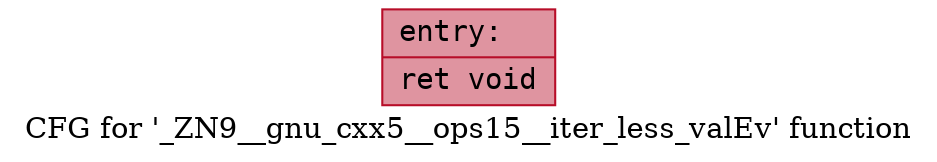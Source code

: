 digraph "CFG for '_ZN9__gnu_cxx5__ops15__iter_less_valEv' function" {
	label="CFG for '_ZN9__gnu_cxx5__ops15__iter_less_valEv' function";

	Node0x56307d780d90 [shape=record,color="#b70d28ff", style=filled, fillcolor="#b70d2870" fontname="Courier",label="{entry:\l|  ret void\l}"];
}
